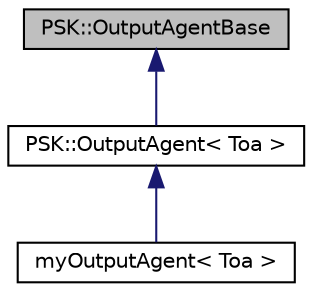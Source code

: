 digraph "PSK::OutputAgentBase"
{
 // INTERACTIVE_SVG=YES
 // LATEX_PDF_SIZE
  edge [fontname="Helvetica",fontsize="10",labelfontname="Helvetica",labelfontsize="10"];
  node [fontname="Helvetica",fontsize="10",shape=record];
  Node1 [label="PSK::OutputAgentBase",height=0.2,width=0.4,color="black", fillcolor="grey75", style="filled", fontcolor="black",tooltip="bse class for output agent"];
  Node1 -> Node2 [dir="back",color="midnightblue",fontsize="10",style="solid",fontname="Helvetica"];
  Node2 [label="PSK::OutputAgent\< Toa \>",height=0.2,width=0.4,color="black", fillcolor="white", style="filled",URL="$de/d49/class_p_s_k_1_1_output_agent.html",tooltip="Base class for OutputAgents using template for output adaptor."];
  Node2 -> Node3 [dir="back",color="midnightblue",fontsize="10",style="solid",fontname="Helvetica"];
  Node3 [label="myOutputAgent\< Toa \>",height=0.2,width=0.4,color="black", fillcolor="white", style="filled",URL="$d6/de3/classmy_output_agent.html",tooltip=" "];
}
